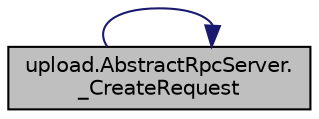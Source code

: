 digraph "upload.AbstractRpcServer._CreateRequest"
{
  edge [fontname="Helvetica",fontsize="10",labelfontname="Helvetica",labelfontsize="10"];
  node [fontname="Helvetica",fontsize="10",shape=record];
  rankdir="LR";
  Node18 [label="upload.AbstractRpcServer.\l_CreateRequest",height=0.2,width=0.4,color="black", fillcolor="grey75", style="filled", fontcolor="black"];
  Node18 -> Node18 [color="midnightblue",fontsize="10",style="solid",fontname="Helvetica"];
}
